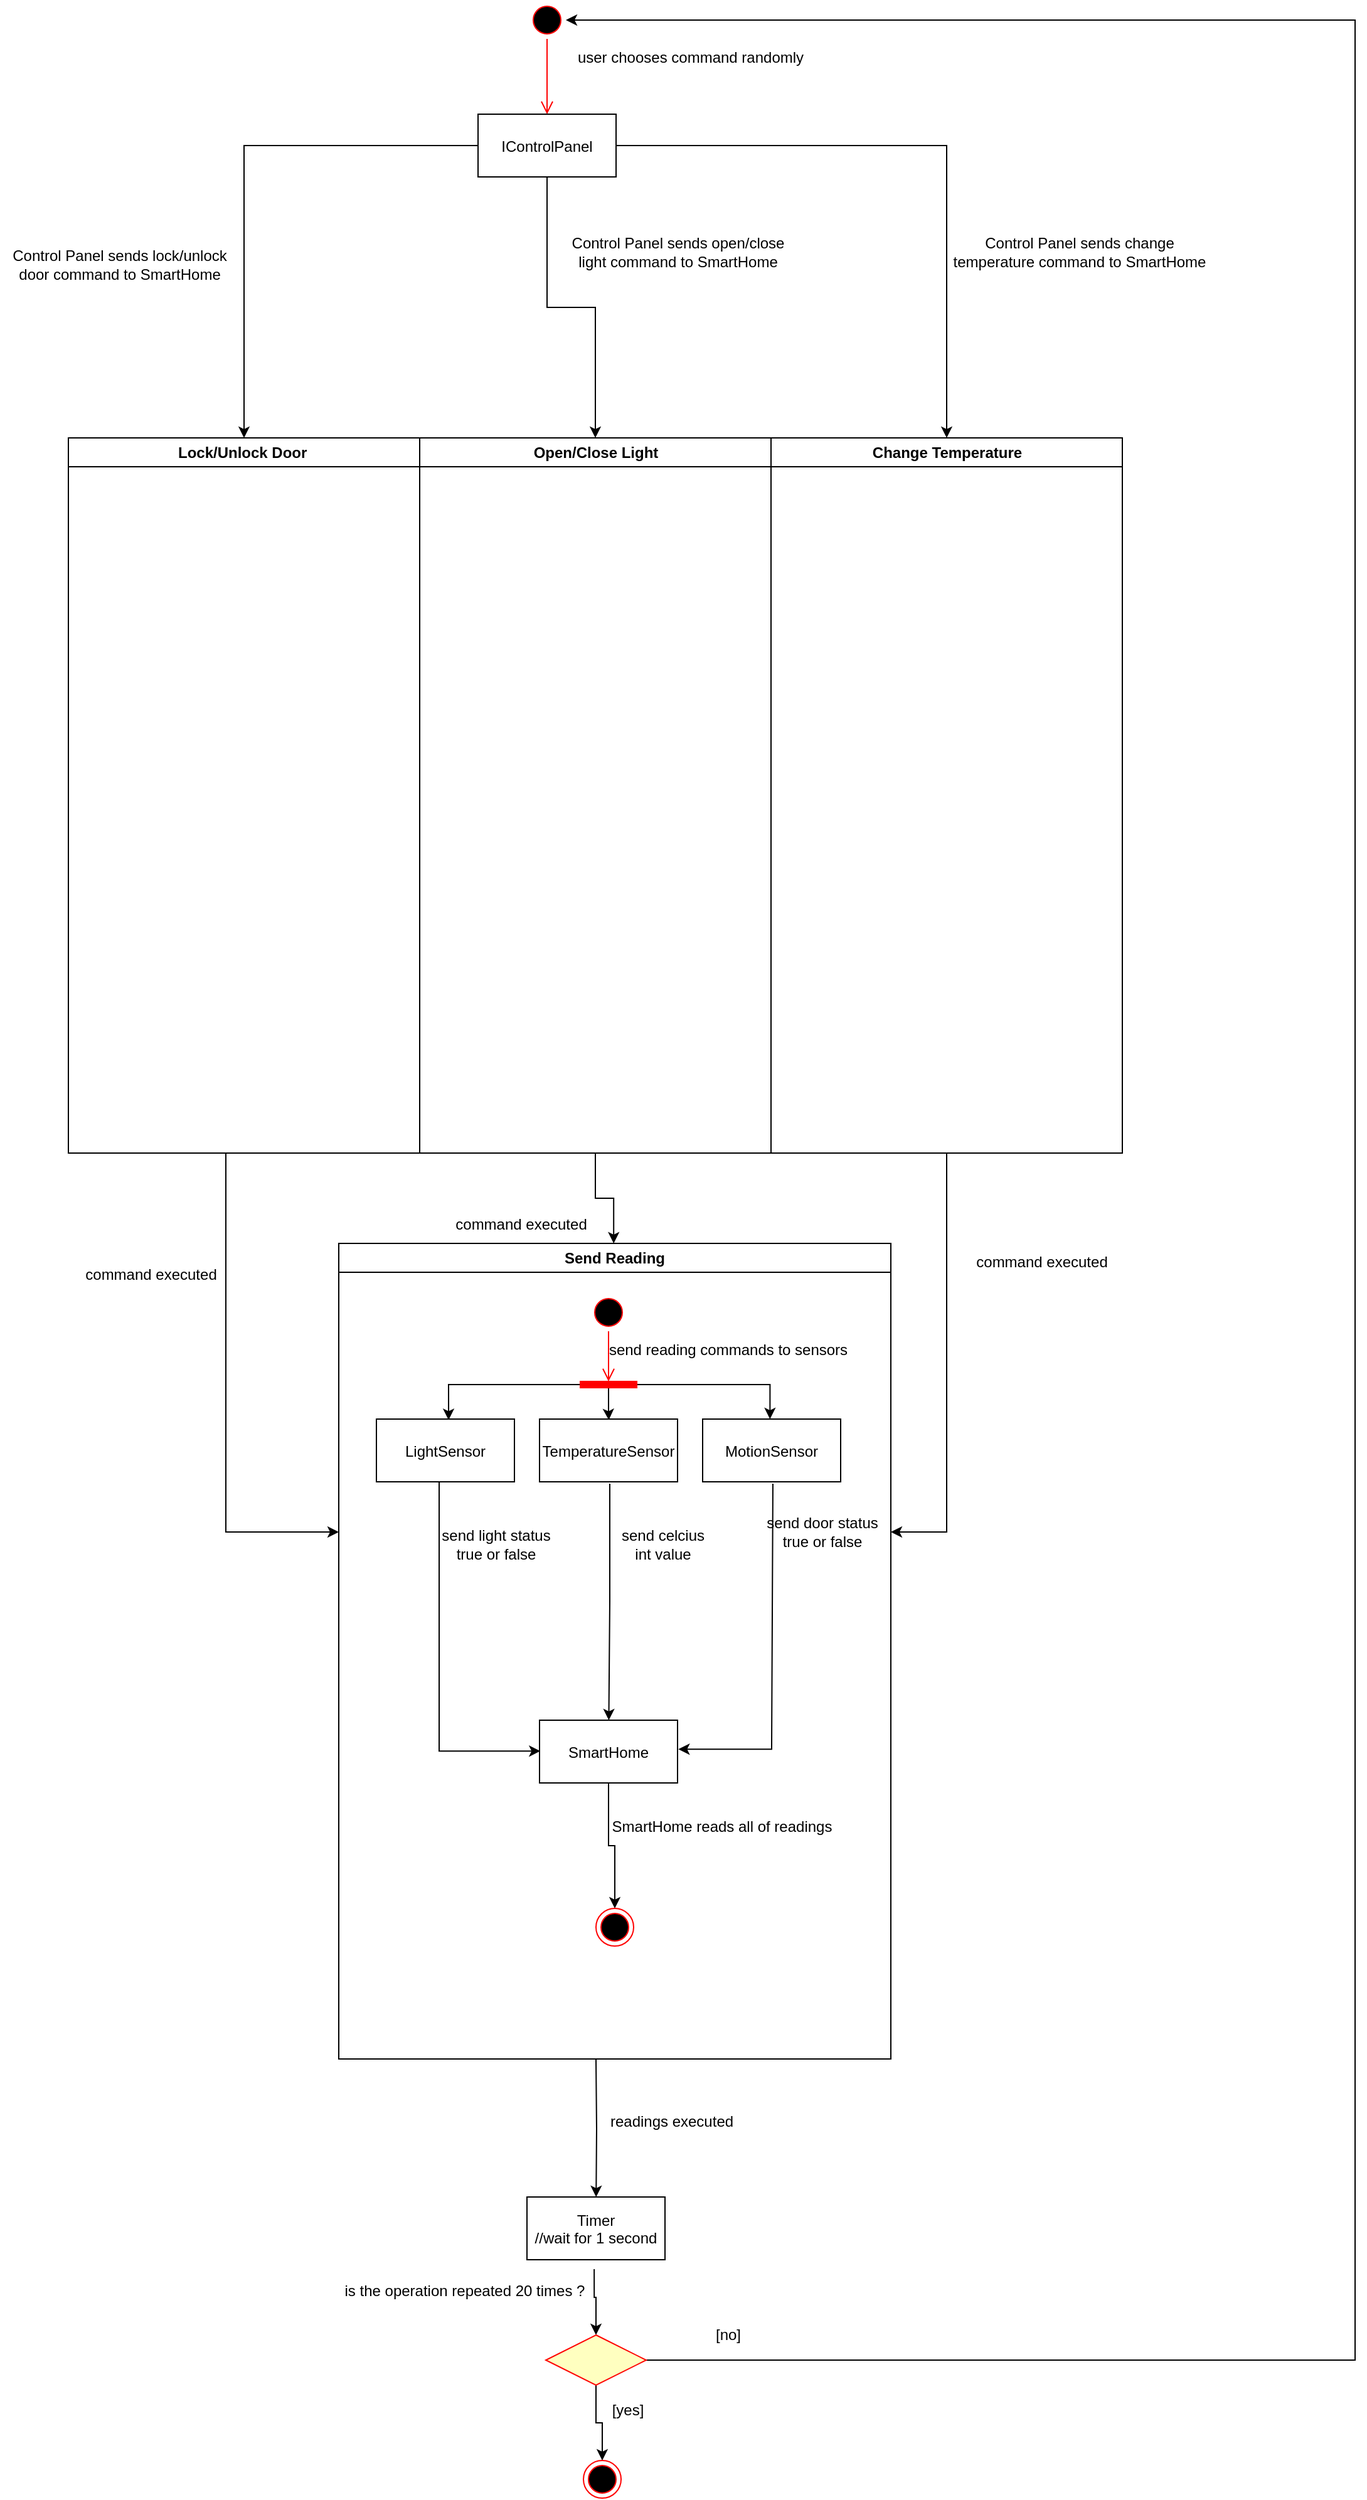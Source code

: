 <mxfile version="20.8.16" type="device"><diagram name="Page-1" id="e7e014a7-5840-1c2e-5031-d8a46d1fe8dd"><mxGraphModel dx="1590" dy="2038" grid="1" gridSize="10" guides="1" tooltips="1" connect="1" arrows="1" fold="1" page="1" pageScale="1" pageWidth="1169" pageHeight="826" background="none" math="0" shadow="0"><root><mxCell id="0"/><mxCell id="1" parent="0"/><mxCell id="zvqD89ZFz64kmRqz8lcx-60" style="edgeStyle=orthogonalEdgeStyle;rounded=0;orthogonalLoop=1;jettySize=auto;html=1;" edge="1" parent="1" source="2"><mxGeometry relative="1" as="geometry"><mxPoint x="380" y="1000" as="targetPoint"/><Array as="points"><mxPoint x="290" y="1000"/></Array></mxGeometry></mxCell><mxCell id="2" value="Lock/Unlock Door " style="swimlane;whiteSpace=wrap" parent="1" vertex="1"><mxGeometry x="164.5" y="128" width="280" height="570" as="geometry"/></mxCell><mxCell id="zvqD89ZFz64kmRqz8lcx-62" style="edgeStyle=orthogonalEdgeStyle;rounded=0;orthogonalLoop=1;jettySize=auto;html=1;entryX=0.498;entryY=0;entryDx=0;entryDy=0;entryPerimeter=0;" edge="1" parent="1" source="3" target="zvqD89ZFz64kmRqz8lcx-54"><mxGeometry relative="1" as="geometry"/></mxCell><mxCell id="3" value="Open/Close Light" style="swimlane;whiteSpace=wrap" parent="1" vertex="1"><mxGeometry x="444.5" y="128" width="280" height="570" as="geometry"/></mxCell><mxCell id="zvqD89ZFz64kmRqz8lcx-64" style="edgeStyle=orthogonalEdgeStyle;rounded=0;orthogonalLoop=1;jettySize=auto;html=1;" edge="1" parent="1" source="4"><mxGeometry relative="1" as="geometry"><mxPoint x="820" y="1000" as="targetPoint"/><Array as="points"><mxPoint x="864" y="1000"/></Array></mxGeometry></mxCell><mxCell id="4" value="Change Temperature" style="swimlane;whiteSpace=wrap" parent="1" vertex="1"><mxGeometry x="724.5" y="128" width="280" height="570" as="geometry"/></mxCell><mxCell id="zvqD89ZFz64kmRqz8lcx-44" value="user chooses command randomly" style="text;html=1;align=center;verticalAlign=middle;resizable=0;points=[];autosize=1;strokeColor=none;fillColor=none;" vertex="1" parent="1"><mxGeometry x="560" y="-190" width="200" height="30" as="geometry"/></mxCell><mxCell id="zvqD89ZFz64kmRqz8lcx-45" value="" style="ellipse;html=1;shape=startState;fillColor=#000000;strokeColor=#ff0000;" vertex="1" parent="1"><mxGeometry x="531" y="-220" width="30" height="30" as="geometry"/></mxCell><mxCell id="zvqD89ZFz64kmRqz8lcx-46" value="" style="edgeStyle=orthogonalEdgeStyle;html=1;verticalAlign=bottom;endArrow=open;endSize=8;strokeColor=#ff0000;rounded=0;" edge="1" source="zvqD89ZFz64kmRqz8lcx-45" parent="1"><mxGeometry relative="1" as="geometry"><mxPoint x="546" y="-130" as="targetPoint"/></mxGeometry></mxCell><mxCell id="zvqD89ZFz64kmRqz8lcx-48" style="edgeStyle=orthogonalEdgeStyle;rounded=0;orthogonalLoop=1;jettySize=auto;html=1;" edge="1" parent="1" source="zvqD89ZFz64kmRqz8lcx-47" target="2"><mxGeometry relative="1" as="geometry"/></mxCell><mxCell id="zvqD89ZFz64kmRqz8lcx-49" style="edgeStyle=orthogonalEdgeStyle;rounded=0;orthogonalLoop=1;jettySize=auto;html=1;" edge="1" parent="1" source="zvqD89ZFz64kmRqz8lcx-47" target="3"><mxGeometry relative="1" as="geometry"/></mxCell><mxCell id="zvqD89ZFz64kmRqz8lcx-50" style="edgeStyle=orthogonalEdgeStyle;rounded=0;orthogonalLoop=1;jettySize=auto;html=1;" edge="1" parent="1" source="zvqD89ZFz64kmRqz8lcx-47" target="4"><mxGeometry relative="1" as="geometry"/></mxCell><mxCell id="zvqD89ZFz64kmRqz8lcx-47" value="IControlPanel" style="" vertex="1" parent="1"><mxGeometry x="491" y="-130" width="110" height="50" as="geometry"/></mxCell><mxCell id="zvqD89ZFz64kmRqz8lcx-51" value="Control Panel sends change&lt;br&gt;temperature command to SmartHome" style="text;html=1;align=center;verticalAlign=middle;resizable=0;points=[];autosize=1;strokeColor=none;fillColor=none;" vertex="1" parent="1"><mxGeometry x="860" y="-40" width="220" height="40" as="geometry"/></mxCell><mxCell id="zvqD89ZFz64kmRqz8lcx-52" value="Control Panel sends open/close&lt;br&gt;light command to SmartHome" style="text;html=1;align=center;verticalAlign=middle;resizable=0;points=[];autosize=1;strokeColor=none;fillColor=none;" vertex="1" parent="1"><mxGeometry x="555" y="-40" width="190" height="40" as="geometry"/></mxCell><mxCell id="zvqD89ZFz64kmRqz8lcx-53" value="Control Panel sends lock/unlock&lt;br&gt;door command to SmartHome" style="text;html=1;align=center;verticalAlign=middle;resizable=0;points=[];autosize=1;strokeColor=none;fillColor=none;" vertex="1" parent="1"><mxGeometry x="110" y="-30" width="190" height="40" as="geometry"/></mxCell><mxCell id="zvqD89ZFz64kmRqz8lcx-67" style="edgeStyle=orthogonalEdgeStyle;rounded=0;orthogonalLoop=1;jettySize=auto;html=1;entryX=0.501;entryY=0;entryDx=0;entryDy=0;entryPerimeter=0;" edge="1" parent="1" target="zvqD89ZFz64kmRqz8lcx-66"><mxGeometry relative="1" as="geometry"><mxPoint x="585" y="1420" as="sourcePoint"/></mxGeometry></mxCell><mxCell id="zvqD89ZFz64kmRqz8lcx-54" value="Send Reading" style="swimlane;whiteSpace=wrap" vertex="1" parent="1"><mxGeometry x="380" y="770" width="440" height="650" as="geometry"/></mxCell><mxCell id="zvqD89ZFz64kmRqz8lcx-81" value="" style="ellipse;html=1;shape=startState;fillColor=#000000;strokeColor=#ff0000;" vertex="1" parent="zvqD89ZFz64kmRqz8lcx-54"><mxGeometry x="200" y="40" width="30" height="30" as="geometry"/></mxCell><mxCell id="zvqD89ZFz64kmRqz8lcx-82" value="" style="edgeStyle=orthogonalEdgeStyle;html=1;verticalAlign=bottom;endArrow=open;endSize=8;strokeColor=#ff0000;rounded=0;" edge="1" source="zvqD89ZFz64kmRqz8lcx-81" parent="zvqD89ZFz64kmRqz8lcx-54"><mxGeometry relative="1" as="geometry"><mxPoint x="215" y="110" as="targetPoint"/></mxGeometry></mxCell><mxCell id="zvqD89ZFz64kmRqz8lcx-87" style="edgeStyle=orthogonalEdgeStyle;rounded=0;orthogonalLoop=1;jettySize=auto;html=1;entryX=0.523;entryY=0.015;entryDx=0;entryDy=0;entryPerimeter=0;" edge="1" parent="zvqD89ZFz64kmRqz8lcx-54" source="zvqD89ZFz64kmRqz8lcx-83" target="zvqD89ZFz64kmRqz8lcx-84"><mxGeometry relative="1" as="geometry"/></mxCell><mxCell id="zvqD89ZFz64kmRqz8lcx-88" style="edgeStyle=orthogonalEdgeStyle;rounded=0;orthogonalLoop=1;jettySize=auto;html=1;entryX=0.502;entryY=0.015;entryDx=0;entryDy=0;entryPerimeter=0;" edge="1" parent="zvqD89ZFz64kmRqz8lcx-54" source="zvqD89ZFz64kmRqz8lcx-83" target="zvqD89ZFz64kmRqz8lcx-85"><mxGeometry relative="1" as="geometry"/></mxCell><mxCell id="zvqD89ZFz64kmRqz8lcx-89" style="edgeStyle=orthogonalEdgeStyle;rounded=0;orthogonalLoop=1;jettySize=auto;html=1;entryX=0.488;entryY=0;entryDx=0;entryDy=0;entryPerimeter=0;" edge="1" parent="zvqD89ZFz64kmRqz8lcx-54" source="zvqD89ZFz64kmRqz8lcx-83" target="zvqD89ZFz64kmRqz8lcx-86"><mxGeometry relative="1" as="geometry"/></mxCell><mxCell id="zvqD89ZFz64kmRqz8lcx-83" value="" style="whiteSpace=wrap;strokeColor=#FF0000;fillColor=#FF0000;rotation=90;" vertex="1" parent="zvqD89ZFz64kmRqz8lcx-54"><mxGeometry x="212.5" y="90" width="5" height="45" as="geometry"/></mxCell><mxCell id="zvqD89ZFz64kmRqz8lcx-92" style="edgeStyle=orthogonalEdgeStyle;rounded=0;orthogonalLoop=1;jettySize=auto;html=1;entryX=0.006;entryY=0.492;entryDx=0;entryDy=0;entryPerimeter=0;exitX=0.467;exitY=0.985;exitDx=0;exitDy=0;exitPerimeter=0;" edge="1" parent="zvqD89ZFz64kmRqz8lcx-54" source="zvqD89ZFz64kmRqz8lcx-84" target="zvqD89ZFz64kmRqz8lcx-91"><mxGeometry relative="1" as="geometry"><Array as="points"><mxPoint x="80" y="189"/><mxPoint x="80" y="405"/></Array></mxGeometry></mxCell><mxCell id="zvqD89ZFz64kmRqz8lcx-84" value="LightSensor" style="" vertex="1" parent="zvqD89ZFz64kmRqz8lcx-54"><mxGeometry x="30" y="140" width="110" height="50" as="geometry"/></mxCell><mxCell id="zvqD89ZFz64kmRqz8lcx-93" style="edgeStyle=orthogonalEdgeStyle;rounded=0;orthogonalLoop=1;jettySize=auto;html=1;entryX=0.502;entryY=0;entryDx=0;entryDy=0;entryPerimeter=0;exitX=0.509;exitY=1.031;exitDx=0;exitDy=0;exitPerimeter=0;" edge="1" parent="zvqD89ZFz64kmRqz8lcx-54" source="zvqD89ZFz64kmRqz8lcx-85" target="zvqD89ZFz64kmRqz8lcx-91"><mxGeometry relative="1" as="geometry"/></mxCell><mxCell id="zvqD89ZFz64kmRqz8lcx-85" value="TemperatureSensor" style="" vertex="1" parent="zvqD89ZFz64kmRqz8lcx-54"><mxGeometry x="160" y="140" width="110" height="50" as="geometry"/></mxCell><mxCell id="zvqD89ZFz64kmRqz8lcx-94" style="edgeStyle=orthogonalEdgeStyle;rounded=0;orthogonalLoop=1;jettySize=auto;html=1;entryX=1.006;entryY=0.462;entryDx=0;entryDy=0;entryPerimeter=0;exitX=0.509;exitY=1.031;exitDx=0;exitDy=0;exitPerimeter=0;" edge="1" parent="zvqD89ZFz64kmRqz8lcx-54" source="zvqD89ZFz64kmRqz8lcx-86" target="zvqD89ZFz64kmRqz8lcx-91"><mxGeometry relative="1" as="geometry"><Array as="points"><mxPoint x="345" y="192"/><mxPoint x="345" y="403"/></Array></mxGeometry></mxCell><mxCell id="zvqD89ZFz64kmRqz8lcx-86" value="MotionSensor" style="" vertex="1" parent="zvqD89ZFz64kmRqz8lcx-54"><mxGeometry x="290" y="140" width="110" height="50" as="geometry"/></mxCell><mxCell id="zvqD89ZFz64kmRqz8lcx-90" value="send reading commands to sensors" style="text;html=1;align=center;verticalAlign=middle;resizable=0;points=[];autosize=1;strokeColor=none;fillColor=none;" vertex="1" parent="zvqD89ZFz64kmRqz8lcx-54"><mxGeometry x="205" y="70" width="210" height="30" as="geometry"/></mxCell><mxCell id="zvqD89ZFz64kmRqz8lcx-99" style="edgeStyle=orthogonalEdgeStyle;rounded=0;orthogonalLoop=1;jettySize=auto;html=1;entryX=0.5;entryY=0;entryDx=0;entryDy=0;" edge="1" parent="zvqD89ZFz64kmRqz8lcx-54" source="zvqD89ZFz64kmRqz8lcx-91" target="zvqD89ZFz64kmRqz8lcx-98"><mxGeometry relative="1" as="geometry"/></mxCell><mxCell id="zvqD89ZFz64kmRqz8lcx-91" value="SmartHome" style="" vertex="1" parent="zvqD89ZFz64kmRqz8lcx-54"><mxGeometry x="160" y="380" width="110" height="50" as="geometry"/></mxCell><mxCell id="zvqD89ZFz64kmRqz8lcx-95" value="send light status&lt;br&gt;true or false" style="text;html=1;align=center;verticalAlign=middle;resizable=0;points=[];autosize=1;strokeColor=none;fillColor=none;" vertex="1" parent="zvqD89ZFz64kmRqz8lcx-54"><mxGeometry x="70" y="220" width="110" height="40" as="geometry"/></mxCell><mxCell id="zvqD89ZFz64kmRqz8lcx-96" value="send door status&lt;br&gt;true or false" style="text;html=1;align=center;verticalAlign=middle;resizable=0;points=[];autosize=1;strokeColor=none;fillColor=none;" vertex="1" parent="zvqD89ZFz64kmRqz8lcx-54"><mxGeometry x="330" y="210" width="110" height="40" as="geometry"/></mxCell><mxCell id="zvqD89ZFz64kmRqz8lcx-97" value="send celcius&lt;br&gt;int value" style="text;html=1;align=center;verticalAlign=middle;resizable=0;points=[];autosize=1;strokeColor=none;fillColor=none;" vertex="1" parent="zvqD89ZFz64kmRqz8lcx-54"><mxGeometry x="212.5" y="220" width="90" height="40" as="geometry"/></mxCell><mxCell id="zvqD89ZFz64kmRqz8lcx-98" value="" style="ellipse;html=1;shape=endState;fillColor=#000000;strokeColor=#ff0000;" vertex="1" parent="zvqD89ZFz64kmRqz8lcx-54"><mxGeometry x="205" y="530" width="30" height="30" as="geometry"/></mxCell><mxCell id="zvqD89ZFz64kmRqz8lcx-100" value="SmartHome reads all of readings" style="text;html=1;align=center;verticalAlign=middle;resizable=0;points=[];autosize=1;strokeColor=none;fillColor=none;" vertex="1" parent="zvqD89ZFz64kmRqz8lcx-54"><mxGeometry x="205" y="450" width="200" height="30" as="geometry"/></mxCell><mxCell id="zvqD89ZFz64kmRqz8lcx-61" value="command executed" style="text;html=1;align=center;verticalAlign=middle;resizable=0;points=[];autosize=1;strokeColor=none;fillColor=none;" vertex="1" parent="1"><mxGeometry x="164.5" y="780" width="130" height="30" as="geometry"/></mxCell><mxCell id="zvqD89ZFz64kmRqz8lcx-63" value="command executed" style="text;html=1;align=center;verticalAlign=middle;resizable=0;points=[];autosize=1;strokeColor=none;fillColor=none;" vertex="1" parent="1"><mxGeometry x="460" y="740" width="130" height="30" as="geometry"/></mxCell><mxCell id="zvqD89ZFz64kmRqz8lcx-65" value="command executed" style="text;html=1;align=center;verticalAlign=middle;resizable=0;points=[];autosize=1;strokeColor=none;fillColor=none;" vertex="1" parent="1"><mxGeometry x="874.5" y="770" width="130" height="30" as="geometry"/></mxCell><mxCell id="zvqD89ZFz64kmRqz8lcx-70" style="edgeStyle=orthogonalEdgeStyle;rounded=0;orthogonalLoop=1;jettySize=auto;html=1;entryX=0.5;entryY=0;entryDx=0;entryDy=0;exitX=0.487;exitY=1.151;exitDx=0;exitDy=0;exitPerimeter=0;" edge="1" parent="1" source="zvqD89ZFz64kmRqz8lcx-66" target="zvqD89ZFz64kmRqz8lcx-69"><mxGeometry relative="1" as="geometry"/></mxCell><mxCell id="zvqD89ZFz64kmRqz8lcx-66" value="Timer&#10;//wait for 1 second" style="" vertex="1" parent="1"><mxGeometry x="530" y="1530" width="110" height="50" as="geometry"/></mxCell><mxCell id="zvqD89ZFz64kmRqz8lcx-68" value="readings executed&lt;br&gt;" style="text;html=1;align=center;verticalAlign=middle;resizable=0;points=[];autosize=1;strokeColor=none;fillColor=none;" vertex="1" parent="1"><mxGeometry x="585" y="1455" width="120" height="30" as="geometry"/></mxCell><mxCell id="zvqD89ZFz64kmRqz8lcx-74" style="edgeStyle=orthogonalEdgeStyle;rounded=0;orthogonalLoop=1;jettySize=auto;html=1;entryX=0.5;entryY=0;entryDx=0;entryDy=0;" edge="1" parent="1" source="zvqD89ZFz64kmRqz8lcx-69" target="zvqD89ZFz64kmRqz8lcx-73"><mxGeometry relative="1" as="geometry"/></mxCell><mxCell id="zvqD89ZFz64kmRqz8lcx-76" style="edgeStyle=orthogonalEdgeStyle;rounded=0;orthogonalLoop=1;jettySize=auto;html=1;entryX=1;entryY=0.5;entryDx=0;entryDy=0;" edge="1" parent="1" source="zvqD89ZFz64kmRqz8lcx-69" target="zvqD89ZFz64kmRqz8lcx-45"><mxGeometry relative="1" as="geometry"><mxPoint x="1270" y="-230" as="targetPoint"/><Array as="points"><mxPoint x="1190" y="1660"/><mxPoint x="1190" y="-205"/></Array></mxGeometry></mxCell><mxCell id="zvqD89ZFz64kmRqz8lcx-69" value="" style="rhombus;fillColor=#ffffc0;strokeColor=#ff0000;" vertex="1" parent="1"><mxGeometry x="545" y="1640" width="80" height="40" as="geometry"/></mxCell><mxCell id="zvqD89ZFz64kmRqz8lcx-72" value="is the operation repeated 20 times ?" style="text;html=1;align=center;verticalAlign=middle;resizable=0;points=[];autosize=1;strokeColor=none;fillColor=none;" vertex="1" parent="1"><mxGeometry x="375" y="1590" width="210" height="30" as="geometry"/></mxCell><mxCell id="zvqD89ZFz64kmRqz8lcx-73" value="" style="ellipse;html=1;shape=endState;fillColor=#000000;strokeColor=#ff0000;" vertex="1" parent="1"><mxGeometry x="575" y="1740" width="30" height="30" as="geometry"/></mxCell><mxCell id="zvqD89ZFz64kmRqz8lcx-75" value="[yes]" style="text;html=1;align=center;verticalAlign=middle;resizable=0;points=[];autosize=1;strokeColor=none;fillColor=none;" vertex="1" parent="1"><mxGeometry x="585" y="1685" width="50" height="30" as="geometry"/></mxCell><mxCell id="zvqD89ZFz64kmRqz8lcx-77" value="[no]" style="text;html=1;align=center;verticalAlign=middle;resizable=0;points=[];autosize=1;strokeColor=none;fillColor=none;" vertex="1" parent="1"><mxGeometry x="670" y="1625" width="40" height="30" as="geometry"/></mxCell></root></mxGraphModel></diagram></mxfile>